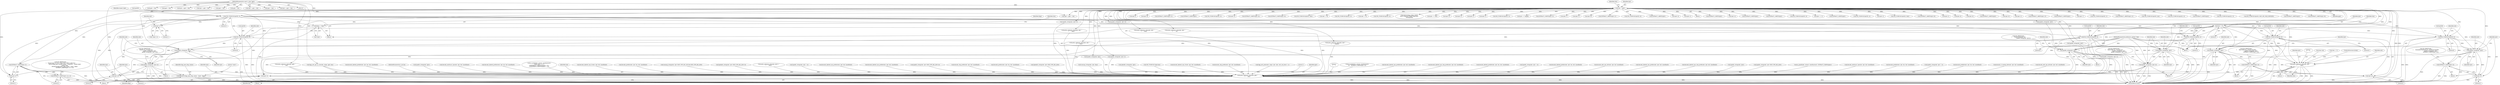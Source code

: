 digraph "0_tcpdump_af2cf04a9394c1a56227c2289ae8da262828294a@array" {
"1002414" [label="(Call,ND_TCHECK2(tptr[0], 5))"];
"1000143" [label="(Call,tptr = pptr)"];
"1000128" [label="(MethodParameterIn,const u_char *pptr)"];
"1002422" [label="(Call,tptr+1)"];
"1002425" [label="(Call,flags = *tptr)"];
"1002445" [label="(Call,bittok2str(bgp_pmsi_flag_values, \"none\", flags))"];
"1002450" [label="(Call,EXTRACT_24BITS(tptr+2))"];
"1002449" [label="(Call,EXTRACT_24BITS(tptr+2)>>4)"];
"1002451" [label="(Call,tptr+2)"];
"1002455" [label="(Call,tptr +=5)"];
"1002466" [label="(Call,ND_TCHECK2(tptr[0], 8))"];
"1002477" [label="(Call,ipaddr_string(ndo, tptr))"];
"1002480" [label="(Call,ipaddr_string(ndo, tptr+4))"];
"1002940" [label="(Call,print_unknown_data(ndo, pptr, \"\n\t    \", len))"];
"1002482" [label="(Call,tptr+4)"];
"1002487" [label="(Call,ND_TCHECK2(tptr[0], 8))"];
"1002498" [label="(Call,ipaddr_string(ndo, tptr))"];
"1002501" [label="(Call,ipaddr_string(ndo, tptr+4))"];
"1002503" [label="(Call,tptr+4)"];
"1002508" [label="(Call,ND_TCHECK2(tptr[0], 4))"];
"1002518" [label="(Call,ipaddr_string(ndo, tptr))"];
"1002524" [label="(Call,ND_TCHECK2(tptr[0], 8))"];
"1002535" [label="(Call,ipaddr_string(ndo, tptr))"];
"1002538" [label="(Call,EXTRACT_32BITS(tptr+4))"];
"1002539" [label="(Call,tptr+4)"];
"1002544" [label="(Call,ND_TCHECK2(tptr[0], 8))"];
"1002555" [label="(Call,ipaddr_string(ndo, tptr))"];
"1002558" [label="(Call,EXTRACT_32BITS(tptr+4))"];
"1002559" [label="(Call,tptr+4)"];
"1002571" [label="(Call,print_unknown_data(ndo, tptr, \"\n\t      \", tlen))"];
"1002110" [label="(Call,tptr-3)"];
"1002266" [label="(Call,tptr+6)"];
"1002498" [label="(Call,ipaddr_string(ndo, tptr))"];
"1002476" [label="(Block,)"];
"1002261" [label="(Call,EXTRACT_32BITS(tptr+2))"];
"1001837" [label="(Call,decode_prefix6(ndo, tptr, len, buf, sizeof(buf)))"];
"1002446" [label="(Identifier,bgp_pmsi_flag_values)"];
"1000568" [label="(Call,ipaddr_string(ndo, tptr))"];
"1000494" [label="(Call,EXTRACT_32BITS(tptr))"];
"1002397" [label="(Call,print_unknown_data(ndo, tptr, \"\n\t      \", 8))"];
"1000332" [label="(Call,ipaddr_string(ndo, tptr))"];
"1002467" [label="(Call,tptr[0])"];
"1000322" [label="(Call,ND_TCHECK2(tptr[0], 4))"];
"1002453" [label="(Literal,2)"];
"1002219" [label="(Call,tptr+4)"];
"1002376" [label="(Call,EXTRACT_16BITS(tptr+4))"];
"1002218" [label="(Call,EXTRACT_32BITS(tptr+4))"];
"1001981" [label="(Call,decode_clnp_prefix(ndo, tptr, buf, sizeof(buf)))"];
"1000147" [label="(Identifier,tlen)"];
"1001092" [label="(Call,ND_TCHECK2(tptr[0], tlen))"];
"1002535" [label="(Call,ipaddr_string(ndo, tptr))"];
"1000207" [label="(Call,tptr < pptr + len)"];
"1002421" [label="(Call,*(tptr+1))"];
"1002406" [label="(Call,tptr +=8)"];
"1002545" [label="(Call,tptr[0])"];
"1000348" [label="(Call,ND_TCHECK2(tptr[0], 4))"];
"1002238" [label="(Call,ipaddr_string(ndo, tptr+2))"];
"1002222" [label="(Call,ipaddr_string(ndo, tptr+4))"];
"1000543" [label="(Call,tptr +=4)"];
"1002497" [label="(Block,)"];
"1002487" [label="(Call,ND_TCHECK2(tptr[0], 8))"];
"1001634" [label="(Call,print_unknown_data(ndo, tptr, \"\n\t    \", tlen))"];
"1002140" [label="(Call,pptr + len)"];
"1002551" [label="(Identifier,ndo)"];
"1000487" [label="(Call,ND_TCHECK2(tptr[0], 4))"];
"1002576" [label="(ControlStructure,break;)"];
"1000171" [label="(Call,tok2str(bgp_origin_values,\n\t\t\t\t\t\t\"Unknown Origin Typecode\",\n\t\t\t\t\t\ttptr[0]))"];
"1002571" [label="(Call,print_unknown_data(ndo, tptr, \"\n\t      \", tlen))"];
"1002470" [label="(Literal,8)"];
"1001313" [label="(Call,decode_rt_routing_info(ndo, tptr, buf, sizeof(buf)))"];
"1002512" [label="(Literal,4)"];
"1002654" [label="(Call,print_unknown_data(ndo, tptr,\"\n\t      \", length))"];
"1002045" [label="(Call,decode_mdt_vpn_nlri(ndo, tptr, buf, sizeof(buf)))"];
"1002534" [label="(Block,)"];
"1001877" [label="(Call,decode_labeled_prefix6(ndo, tptr, len, buf, sizeof(buf)))"];
"1000129" [label="(MethodParameterIn,u_int len)"];
"1002501" [label="(Call,ipaddr_string(ndo, tptr+4))"];
"1002520" [label="(Identifier,tptr)"];
"1002420" [label="(Identifier,tunnel_type)"];
"1002466" [label="(Call,ND_TCHECK2(tptr[0], 8))"];
"1002484" [label="(Literal,4)"];
"1002560" [label="(Identifier,tptr)"];
"1001116" [label="(Call,tptr += tlen)"];
"1002373" [label="(Call,tptr+3)"];
"1002451" [label="(Call,tptr+2)"];
"1000768" [label="(Call,ipaddr_string(ndo, tptr))"];
"1002077" [label="(Call,decode_multicast_vpn(ndo, tptr, buf, sizeof(buf)))"];
"1002572" [label="(Identifier,ndo)"];
"1002368" [label="(Call,tptr+2)"];
"1001241" [label="(Call,decode_labeled_prefix4(ndo, tptr, len, buf, sizeof(buf)))"];
"1000259" [label="(Call,as_printf(ndo, astostr, sizeof(astostr),\n\t\t\t\tas_size == 2 ?\n\t\t\t\tEXTRACT_16BITS(&tptr[2 + i]) :\n\t\t\t\tEXTRACT_32BITS(&tptr[2 + i])))"];
"1002504" [label="(Identifier,tptr)"];
"1002303" [label="(Call,ipaddr_string(ndo, tptr+2))"];
"1002941" [label="(Identifier,ndo)"];
"1002556" [label="(Identifier,ndo)"];
"1002921" [label="(Call,print_unknown_data(ndo, pptr, \"\n\t    \", len))"];
"1002471" [label="(Call,ND_PRINT((ndo, \"\n\t      Sender %s, P-Group %s\",\n                           ipaddr_string(ndo, tptr),\n                           ipaddr_string(ndo, tptr+4))))"];
"1002488" [label="(Call,tptr[0])"];
"1002276" [label="(Call,tptr+2)"];
"1002319" [label="(Call,tptr+2)"];
"1000616" [label="(Call,ND_TCHECK2(tptr[0], 3))"];
"1002574" [label="(Literal,\"\n\t      \")"];
"1002659" [label="(Call,tptr += length)"];
"1002275" [label="(Call,EXTRACT_32BITS(tptr+2))"];
"1001949" [label="(Call,decode_labeled_vpn_l2(ndo, tptr, buf, sizeof(buf)))"];
"1002505" [label="(Literal,4)"];
"1000146" [label="(Call,tlen=len)"];
"1002538" [label="(Call,EXTRACT_32BITS(tptr+4))"];
"1002518" [label="(Call,ipaddr_string(ndo, tptr))"];
"1002601" [label="(Call,tptr+1)"];
"1002454" [label="(Literal,4)"];
"1002388" [label="(Call,tptr+2)"];
"1002515" [label="(Identifier,ndo)"];
"1002423" [label="(Identifier,tptr)"];
"1002350" [label="(Call,tptr+6)"];
"1002600" [label="(Call,EXTRACT_16BITS(tptr+1))"];
"1002508" [label="(Call,ND_TCHECK2(tptr[0], 4))"];
"1002940" [label="(Call,print_unknown_data(ndo, pptr, \"\n\t    \", len))"];
"1002950" [label="(MethodReturn,RET)"];
"1002450" [label="(Call,EXTRACT_24BITS(tptr+2))"];
"1000144" [label="(Identifier,tptr)"];
"1002447" [label="(Literal,\"none\")"];
"1001725" [label="(Call,decode_prefix4(ndo, tptr, len, buf, sizeof(buf)))"];
"1001019" [label="(Call,isonsap_string(ndo, tptr+BGP_VPN_RD_LEN,tlen-BGP_VPN_RD_LEN))"];
"1000446" [label="(Call,ND_TCHECK2(tptr[0], 8))"];
"1002478" [label="(Identifier,ndo)"];
"1002548" [label="(Literal,8)"];
"1002452" [label="(Identifier,tptr)"];
"1000128" [label="(MethodParameterIn,const u_char *pptr)"];
"1002449" [label="(Call,EXTRACT_24BITS(tptr+2)>>4)"];
"1000407" [label="(Call,EXTRACT_16BITS(tptr))"];
"1002418" [label="(Literal,5)"];
"1002224" [label="(Call,tptr+4)"];
"1002305" [label="(Call,tptr+2)"];
"1002482" [label="(Call,tptr+4)"];
"1001077" [label="(Call,ip6addr_string(ndo, tptr+BGP_VPN_RD_LEN+3))"];
"1000131" [label="(Block,)"];
"1002128" [label="(Call,print_unknown_data(ndo, tptr-3, \"\n\t    \", tlen))"];
"1000429" [label="(Call,ipaddr_string(ndo, tptr + 4))"];
"1002557" [label="(Identifier,tptr)"];
"1002509" [label="(Call,tptr[0])"];
"1000462" [label="(Call,EXTRACT_32BITS(tptr))"];
"1001281" [label="(Call,decode_labeled_vpn_prefix4(ndo, tptr, buf, sizeof(buf)))"];
"1002483" [label="(Identifier,tptr)"];
"1002377" [label="(Call,tptr+4)"];
"1000358" [label="(Call,EXTRACT_32BITS(tptr))"];
"1002411" [label="(Block,)"];
"1001917" [label="(Call,decode_labeled_vpn_prefix6(ndo, tptr, buf, sizeof(buf)))"];
"1000143" [label="(Call,tptr = pptr)"];
"1001048" [label="(Call,ipaddr_string(ndo, tptr+BGP_VPN_RD_LEN+4))"];
"1002448" [label="(Identifier,flags)"];
"1001553" [label="(Call,decode_clnp_prefix(ndo, tptr, buf, sizeof(buf)))"];
"1002457" [label="(Literal,5)"];
"1002544" [label="(Call,ND_TCHECK2(tptr[0], 8))"];
"1002513" [label="(Call,ND_PRINT((ndo, \"\n\t      Tunnel-Endpoint %s\",\n                           ipaddr_string(ndo, tptr))))"];
"1002425" [label="(Call,flags = *tptr)"];
"1002456" [label="(Identifier,tptr)"];
"1002477" [label="(Call,ipaddr_string(ndo, tptr))"];
"1002455" [label="(Call,tptr +=5)"];
"1001201" [label="(Call,decode_prefix4(ndo, tptr, len, buf, sizeof(buf)))"];
"1002458" [label="(Call,tlen -= 5)"];
"1002491" [label="(Literal,8)"];
"1000910" [label="(Call,ip6addr_string(ndo, tptr+BGP_VPN_RD_LEN))"];
"1001666" [label="(Call,EXTRACT_16BITS(tptr))"];
"1002524" [label="(Call,ND_TCHECK2(tptr[0], 8))"];
"1000978" [label="(Call,isonsap_string(ndo, tptr, tlen))"];
"1002541" [label="(Literal,4)"];
"1000558" [label="(Call,ND_TCHECK2(tptr[0], 4))"];
"1002549" [label="(Call,ND_PRINT((ndo, \"\n\t      Extended-Tunnel-ID %s, P2MP-ID 0x%08x\",\n                           ipaddr_string(ndo, tptr),\n                           EXTRACT_32BITS(tptr+4))))"];
"1002604" [label="(Call,tptr += 3)"];
"1002525" [label="(Call,tptr[0])"];
"1001188" [label="(Call,pptr + len)"];
"1001710" [label="(Call,tptr < pptr + len)"];
"1002317" [label="(Call,ipaddr_string(ndo, tptr+2))"];
"1002479" [label="(Identifier,tptr)"];
"1002519" [label="(Identifier,ndo)"];
"1002138" [label="(Call,tptr = pptr + len)"];
"1000683" [label="(Call,print_unknown_data(ndo, tptr, \"\n\t    \", tlen))"];
"1002879" [label="(Call,EXTRACT_32BITS(tptr))"];
"1000126" [label="(MethodParameterIn,netdissect_options *ndo)"];
"1002528" [label="(Literal,8)"];
"1002558" [label="(Call,EXTRACT_32BITS(tptr+4))"];
"1002575" [label="(Identifier,tlen)"];
"1002426" [label="(Identifier,flags)"];
"1000588" [label="(Call,ND_TCHECK2(tptr[0], 4))"];
"1002463" [label="(Block,)"];
"1002240" [label="(Call,tptr+2)"];
"1002430" [label="(Identifier,tlen)"];
"1000862" [label="(Call,ip6addr_string(ndo, tptr))"];
"1002414" [label="(Call,ND_TCHECK2(tptr[0], 5))"];
"1002936" [label="(Call,ND_TCHECK2(*pptr,len))"];
"1000664" [label="(Call,ND_TCHECK2(tptr[0], tlen))"];
"1002243" [label="(Call,EXTRACT_16BITS(tptr+6))"];
"1002537" [label="(Identifier,tptr)"];
"1002540" [label="(Identifier,tptr)"];
"1002214" [label="(Call,tptr+2)"];
"1002244" [label="(Call,tptr+6)"];
"1001521" [label="(Call,decode_labeled_vpn_l2(ndo, tptr, buf, sizeof(buf)))"];
"1002503" [label="(Call,tptr+4)"];
"1002427" [label="(Call,*tptr)"];
"1002473" [label="(Identifier,ndo)"];
"1002529" [label="(Call,ND_PRINT((ndo, \"\n\t      Root-Node %s, LSP-ID 0x%08x\",\n                           ipaddr_string(ndo, tptr),\n                           EXTRACT_32BITS(tptr+4))))"];
"1002344" [label="(Call,tptr+6)"];
"1001111" [label="(Call,print_unknown_data(ndo, tptr, \"\n\t    \", tlen))"];
"1002828" [label="(Call,bgp_attr_print(ndo, atype, tptr, alen, attr_set_level + 1))"];
"1000623" [label="(Call,EXTRACT_16BITS(tptr))"];
"1002946" [label="(Literal,1)"];
"1002494" [label="(Identifier,ndo)"];
"1000201" [label="(Call,bgp_attr_get_as_size(ndo, atype, pptr, len))"];
"1001712" [label="(Call,pptr + len)"];
"1002327" [label="(Call,tptr+6)"];
"1002432" [label="(Call,ND_PRINT((ndo, \"\n\t    Tunnel-type %s (%u), Flags [%s], MPLS Label %u\",\n                       tok2str(bgp_pmsi_tunnel_values, \"Unknown\", tunnel_type),\n                       tunnel_type,\n                       bittok2str(bgp_pmsi_flag_values, \"none\", flags),\n                       EXTRACT_24BITS(tptr+2)>>4)))"];
"1002531" [label="(Identifier,ndo)"];
"1002559" [label="(Call,tptr+4)"];
"1002942" [label="(Identifier,pptr)"];
"1002943" [label="(Literal,\"\n\t    \")"];
"1002256" [label="(Call,as_printf(ndo, astostr, sizeof(astostr),\n\t\t\t    EXTRACT_32BITS(tptr+2)))"];
"1001644" [label="(Call,pptr + len)"];
"1002262" [label="(Call,tptr+2)"];
"1001642" [label="(Call,tptr = pptr + len)"];
"1002480" [label="(Call,ipaddr_string(ndo, tptr+4))"];
"1001489" [label="(Call,decode_labeled_vpn_prefix6(ndo, tptr, buf, sizeof(buf)))"];
"1002539" [label="(Call,tptr+4)"];
"1002561" [label="(Literal,4)"];
"1002013" [label="(Call,decode_labeled_vpn_clnp_prefix(ndo, tptr, buf, sizeof(buf)))"];
"1002387" [label="(Call,EXTRACT_16BITS(tptr+2))"];
"1002687" [label="(Call,EXTRACT_32BITS(tptr))"];
"1002481" [label="(Identifier,ndo)"];
"1001449" [label="(Call,decode_labeled_prefix6(ndo, tptr, len, buf, sizeof(buf)))"];
"1002334" [label="(Call,tptr+7)"];
"1002570" [label="(Block,)"];
"1002170" [label="(Call,ND_TCHECK2(tptr[0], 2))"];
"1002213" [label="(Call,EXTRACT_16BITS(tptr+2))"];
"1002415" [label="(Call,tptr[0])"];
"1002944" [label="(Identifier,len)"];
"1000464" [label="(Call,ipaddr_string(ndo, tptr + 4))"];
"1000386" [label="(Call,ND_TCHECK2(tptr[0], len))"];
"1001765" [label="(Call,decode_labeled_prefix4(ndo, tptr, len, buf, sizeof(buf)))"];
"1001377" [label="(Call,decode_mdt_vpn_nlri(ndo, tptr, buf, sizeof(buf)))"];
"1002422" [label="(Call,tptr+1)"];
"1001805" [label="(Call,decode_labeled_vpn_prefix4(ndo, tptr, buf, sizeof(buf)))"];
"1001585" [label="(Call,decode_labeled_vpn_clnp_prefix(ndo, tptr, buf, sizeof(buf)))"];
"1002667" [label="(Call,ND_TCHECK2(tptr[0], 4))"];
"1002499" [label="(Identifier,ndo)"];
"1000427" [label="(Call,EXTRACT_32BITS(tptr))"];
"1000209" [label="(Call,pptr + len)"];
"1002935" [label="(Block,)"];
"1002459" [label="(Identifier,tlen)"];
"1000956" [label="(Call,ipaddr_string(ndo, tptr))"];
"1001186" [label="(Call,tptr < pptr + len)"];
"1000816" [label="(Call,ipaddr_string(ndo, tptr+BGP_VPN_RD_LEN))"];
"1002589" [label="(Call,ND_TCHECK2(tptr[0], 3))"];
"1002444" [label="(Block,)"];
"1002682" [label="(Call,as_printf(ndo, astostr, sizeof(astostr), EXTRACT_32BITS(tptr)))"];
"1001345" [label="(Call,decode_multicast_vpn(ndo, tptr, buf, sizeof(buf)))"];
"1002555" [label="(Call,ipaddr_string(ndo, tptr))"];
"1000599" [label="(Call,ipaddr_string(ndo, tptr))"];
"1002516" [label="(Block,)"];
"1002445" [label="(Call,bittok2str(bgp_pmsi_flag_values, \"none\", flags))"];
"1002502" [label="(Identifier,ndo)"];
"1002573" [label="(Identifier,tptr)"];
"1002554" [label="(Block,)"];
"1001409" [label="(Call,decode_prefix6(ndo, tptr, len, buf, sizeof(buf)))"];
"1002424" [label="(Literal,1)"];
"1001659" [label="(Call,ND_TCHECK2(tptr[0], BGP_MP_NLRI_MINSIZE))"];
"1002177" [label="(Call,EXTRACT_16BITS(tptr))"];
"1002265" [label="(Call,EXTRACT_16BITS(tptr+6))"];
"1000409" [label="(Call,ipaddr_string(ndo, tptr + 2))"];
"1002492" [label="(Call,ND_PRINT((ndo, \"\n\t      Root-Node %s, P-Group %s\",\n                           ipaddr_string(ndo, tptr),\n                           ipaddr_string(ndo, tptr+4))))"];
"1002536" [label="(Identifier,ndo)"];
"1002500" [label="(Identifier,tptr)"];
"1000145" [label="(Identifier,pptr)"];
"1002414" -> "1002411"  [label="AST: "];
"1002414" -> "1002418"  [label="CFG: "];
"1002415" -> "1002414"  [label="AST: "];
"1002418" -> "1002414"  [label="AST: "];
"1002420" -> "1002414"  [label="CFG: "];
"1002414" -> "1002950"  [label="DDG: "];
"1002414" -> "1002950"  [label="DDG: "];
"1000143" -> "1002414"  [label="DDG: "];
"1002414" -> "1002422"  [label="DDG: "];
"1002414" -> "1002425"  [label="DDG: "];
"1002414" -> "1002450"  [label="DDG: "];
"1002414" -> "1002451"  [label="DDG: "];
"1002414" -> "1002455"  [label="DDG: "];
"1002414" -> "1002466"  [label="DDG: "];
"1002414" -> "1002487"  [label="DDG: "];
"1002414" -> "1002508"  [label="DDG: "];
"1002414" -> "1002524"  [label="DDG: "];
"1002414" -> "1002544"  [label="DDG: "];
"1002414" -> "1002571"  [label="DDG: "];
"1000143" -> "1000131"  [label="AST: "];
"1000143" -> "1000145"  [label="CFG: "];
"1000144" -> "1000143"  [label="AST: "];
"1000145" -> "1000143"  [label="AST: "];
"1000147" -> "1000143"  [label="CFG: "];
"1000143" -> "1002950"  [label="DDG: "];
"1000143" -> "1002950"  [label="DDG: "];
"1000128" -> "1000143"  [label="DDG: "];
"1000143" -> "1000171"  [label="DDG: "];
"1000143" -> "1000207"  [label="DDG: "];
"1000143" -> "1000322"  [label="DDG: "];
"1000143" -> "1000332"  [label="DDG: "];
"1000143" -> "1000348"  [label="DDG: "];
"1000143" -> "1000358"  [label="DDG: "];
"1000143" -> "1000386"  [label="DDG: "];
"1000143" -> "1000407"  [label="DDG: "];
"1000143" -> "1000427"  [label="DDG: "];
"1000143" -> "1000446"  [label="DDG: "];
"1000143" -> "1000462"  [label="DDG: "];
"1000143" -> "1000487"  [label="DDG: "];
"1000143" -> "1000494"  [label="DDG: "];
"1000143" -> "1000543"  [label="DDG: "];
"1000143" -> "1000558"  [label="DDG: "];
"1000143" -> "1000568"  [label="DDG: "];
"1000143" -> "1000588"  [label="DDG: "];
"1000143" -> "1000599"  [label="DDG: "];
"1000143" -> "1000616"  [label="DDG: "];
"1000143" -> "1000623"  [label="DDG: "];
"1000143" -> "1000664"  [label="DDG: "];
"1000143" -> "1000683"  [label="DDG: "];
"1000143" -> "1001092"  [label="DDG: "];
"1000143" -> "1001111"  [label="DDG: "];
"1000143" -> "1001116"  [label="DDG: "];
"1000143" -> "1001634"  [label="DDG: "];
"1000143" -> "1001659"  [label="DDG: "];
"1000143" -> "1001666"  [label="DDG: "];
"1000143" -> "1002110"  [label="DDG: "];
"1000143" -> "1002170"  [label="DDG: "];
"1000143" -> "1002177"  [label="DDG: "];
"1000143" -> "1002213"  [label="DDG: "];
"1000143" -> "1002214"  [label="DDG: "];
"1000143" -> "1002218"  [label="DDG: "];
"1000143" -> "1002219"  [label="DDG: "];
"1000143" -> "1002222"  [label="DDG: "];
"1000143" -> "1002224"  [label="DDG: "];
"1000143" -> "1002238"  [label="DDG: "];
"1000143" -> "1002240"  [label="DDG: "];
"1000143" -> "1002243"  [label="DDG: "];
"1000143" -> "1002244"  [label="DDG: "];
"1000143" -> "1002261"  [label="DDG: "];
"1000143" -> "1002262"  [label="DDG: "];
"1000143" -> "1002265"  [label="DDG: "];
"1000143" -> "1002266"  [label="DDG: "];
"1000143" -> "1002275"  [label="DDG: "];
"1000143" -> "1002276"  [label="DDG: "];
"1000143" -> "1002303"  [label="DDG: "];
"1000143" -> "1002305"  [label="DDG: "];
"1000143" -> "1002317"  [label="DDG: "];
"1000143" -> "1002319"  [label="DDG: "];
"1000143" -> "1002327"  [label="DDG: "];
"1000143" -> "1002334"  [label="DDG: "];
"1000143" -> "1002344"  [label="DDG: "];
"1000143" -> "1002350"  [label="DDG: "];
"1000143" -> "1002368"  [label="DDG: "];
"1000143" -> "1002373"  [label="DDG: "];
"1000143" -> "1002376"  [label="DDG: "];
"1000143" -> "1002377"  [label="DDG: "];
"1000143" -> "1002387"  [label="DDG: "];
"1000143" -> "1002388"  [label="DDG: "];
"1000143" -> "1002397"  [label="DDG: "];
"1000143" -> "1002406"  [label="DDG: "];
"1000143" -> "1002422"  [label="DDG: "];
"1000143" -> "1002450"  [label="DDG: "];
"1000143" -> "1002451"  [label="DDG: "];
"1000143" -> "1002455"  [label="DDG: "];
"1000143" -> "1002466"  [label="DDG: "];
"1000143" -> "1002477"  [label="DDG: "];
"1000143" -> "1002487"  [label="DDG: "];
"1000143" -> "1002498"  [label="DDG: "];
"1000143" -> "1002508"  [label="DDG: "];
"1000143" -> "1002518"  [label="DDG: "];
"1000143" -> "1002524"  [label="DDG: "];
"1000143" -> "1002535"  [label="DDG: "];
"1000143" -> "1002544"  [label="DDG: "];
"1000143" -> "1002555"  [label="DDG: "];
"1000143" -> "1002571"  [label="DDG: "];
"1000143" -> "1002589"  [label="DDG: "];
"1000143" -> "1002600"  [label="DDG: "];
"1000143" -> "1002601"  [label="DDG: "];
"1000143" -> "1002604"  [label="DDG: "];
"1000143" -> "1002654"  [label="DDG: "];
"1000143" -> "1002659"  [label="DDG: "];
"1000143" -> "1002667"  [label="DDG: "];
"1000143" -> "1002687"  [label="DDG: "];
"1000143" -> "1002879"  [label="DDG: "];
"1000128" -> "1000125"  [label="AST: "];
"1000128" -> "1002950"  [label="DDG: "];
"1000128" -> "1000201"  [label="DDG: "];
"1000128" -> "1000207"  [label="DDG: "];
"1000128" -> "1000209"  [label="DDG: "];
"1000128" -> "1001186"  [label="DDG: "];
"1000128" -> "1001188"  [label="DDG: "];
"1000128" -> "1001642"  [label="DDG: "];
"1000128" -> "1001644"  [label="DDG: "];
"1000128" -> "1001710"  [label="DDG: "];
"1000128" -> "1001712"  [label="DDG: "];
"1000128" -> "1002138"  [label="DDG: "];
"1000128" -> "1002140"  [label="DDG: "];
"1000128" -> "1002921"  [label="DDG: "];
"1000128" -> "1002940"  [label="DDG: "];
"1002422" -> "1002421"  [label="AST: "];
"1002422" -> "1002424"  [label="CFG: "];
"1002423" -> "1002422"  [label="AST: "];
"1002424" -> "1002422"  [label="AST: "];
"1002421" -> "1002422"  [label="CFG: "];
"1002425" -> "1002411"  [label="AST: "];
"1002425" -> "1002427"  [label="CFG: "];
"1002426" -> "1002425"  [label="AST: "];
"1002427" -> "1002425"  [label="AST: "];
"1002430" -> "1002425"  [label="CFG: "];
"1002425" -> "1002950"  [label="DDG: "];
"1002425" -> "1002445"  [label="DDG: "];
"1002445" -> "1002444"  [label="AST: "];
"1002445" -> "1002448"  [label="CFG: "];
"1002446" -> "1002445"  [label="AST: "];
"1002447" -> "1002445"  [label="AST: "];
"1002448" -> "1002445"  [label="AST: "];
"1002452" -> "1002445"  [label="CFG: "];
"1002445" -> "1002950"  [label="DDG: "];
"1002445" -> "1002950"  [label="DDG: "];
"1002445" -> "1002950"  [label="DDG: "];
"1002450" -> "1002449"  [label="AST: "];
"1002450" -> "1002451"  [label="CFG: "];
"1002451" -> "1002450"  [label="AST: "];
"1002454" -> "1002450"  [label="CFG: "];
"1002450" -> "1002950"  [label="DDG: "];
"1002450" -> "1002449"  [label="DDG: "];
"1002449" -> "1002444"  [label="AST: "];
"1002449" -> "1002454"  [label="CFG: "];
"1002454" -> "1002449"  [label="AST: "];
"1002432" -> "1002449"  [label="CFG: "];
"1002449" -> "1002950"  [label="DDG: "];
"1002449" -> "1002950"  [label="DDG: "];
"1002451" -> "1002453"  [label="CFG: "];
"1002452" -> "1002451"  [label="AST: "];
"1002453" -> "1002451"  [label="AST: "];
"1002455" -> "1002411"  [label="AST: "];
"1002455" -> "1002457"  [label="CFG: "];
"1002456" -> "1002455"  [label="AST: "];
"1002457" -> "1002455"  [label="AST: "];
"1002459" -> "1002455"  [label="CFG: "];
"1002455" -> "1002950"  [label="DDG: "];
"1002455" -> "1002466"  [label="DDG: "];
"1002455" -> "1002477"  [label="DDG: "];
"1002455" -> "1002487"  [label="DDG: "];
"1002455" -> "1002498"  [label="DDG: "];
"1002455" -> "1002508"  [label="DDG: "];
"1002455" -> "1002518"  [label="DDG: "];
"1002455" -> "1002524"  [label="DDG: "];
"1002455" -> "1002535"  [label="DDG: "];
"1002455" -> "1002544"  [label="DDG: "];
"1002455" -> "1002555"  [label="DDG: "];
"1002455" -> "1002571"  [label="DDG: "];
"1002466" -> "1002463"  [label="AST: "];
"1002466" -> "1002470"  [label="CFG: "];
"1002467" -> "1002466"  [label="AST: "];
"1002470" -> "1002466"  [label="AST: "];
"1002473" -> "1002466"  [label="CFG: "];
"1002466" -> "1002950"  [label="DDG: "];
"1002466" -> "1002950"  [label="DDG: "];
"1002466" -> "1002477"  [label="DDG: "];
"1002466" -> "1002480"  [label="DDG: "];
"1002466" -> "1002482"  [label="DDG: "];
"1002477" -> "1002476"  [label="AST: "];
"1002477" -> "1002479"  [label="CFG: "];
"1002478" -> "1002477"  [label="AST: "];
"1002479" -> "1002477"  [label="AST: "];
"1002481" -> "1002477"  [label="CFG: "];
"1002477" -> "1002950"  [label="DDG: "];
"1000126" -> "1002477"  [label="DDG: "];
"1002477" -> "1002480"  [label="DDG: "];
"1002477" -> "1002480"  [label="DDG: "];
"1002477" -> "1002482"  [label="DDG: "];
"1002480" -> "1002476"  [label="AST: "];
"1002480" -> "1002482"  [label="CFG: "];
"1002481" -> "1002480"  [label="AST: "];
"1002482" -> "1002480"  [label="AST: "];
"1002471" -> "1002480"  [label="CFG: "];
"1002480" -> "1002950"  [label="DDG: "];
"1002480" -> "1002950"  [label="DDG: "];
"1002480" -> "1002950"  [label="DDG: "];
"1000126" -> "1002480"  [label="DDG: "];
"1002480" -> "1002940"  [label="DDG: "];
"1002940" -> "1002935"  [label="AST: "];
"1002940" -> "1002944"  [label="CFG: "];
"1002941" -> "1002940"  [label="AST: "];
"1002942" -> "1002940"  [label="AST: "];
"1002943" -> "1002940"  [label="AST: "];
"1002944" -> "1002940"  [label="AST: "];
"1002946" -> "1002940"  [label="CFG: "];
"1002940" -> "1002950"  [label="DDG: "];
"1002940" -> "1002950"  [label="DDG: "];
"1002940" -> "1002950"  [label="DDG: "];
"1002940" -> "1002950"  [label="DDG: "];
"1002828" -> "1002940"  [label="DDG: "];
"1001837" -> "1002940"  [label="DDG: "];
"1001019" -> "1002940"  [label="DDG: "];
"1002397" -> "1002940"  [label="DDG: "];
"1002501" -> "1002940"  [label="DDG: "];
"1001877" -> "1002940"  [label="DDG: "];
"1002518" -> "1002940"  [label="DDG: "];
"1000259" -> "1002940"  [label="DDG: "];
"1001048" -> "1002940"  [label="DDG: "];
"1001725" -> "1002940"  [label="DDG: "];
"1000683" -> "1002940"  [label="DDG: "];
"1000332" -> "1002940"  [label="DDG: "];
"1002222" -> "1002940"  [label="DDG: "];
"1001765" -> "1002940"  [label="DDG: "];
"1001949" -> "1002940"  [label="DDG: "];
"1001981" -> "1002940"  [label="DDG: "];
"1000568" -> "1002940"  [label="DDG: "];
"1002045" -> "1002940"  [label="DDG: "];
"1000464" -> "1002940"  [label="DDG: "];
"1000910" -> "1002940"  [label="DDG: "];
"1001917" -> "1002940"  [label="DDG: "];
"1002256" -> "1002940"  [label="DDG: "];
"1001409" -> "1002940"  [label="DDG: "];
"1002317" -> "1002940"  [label="DDG: "];
"1001521" -> "1002940"  [label="DDG: "];
"1002682" -> "1002940"  [label="DDG: "];
"1000816" -> "1002940"  [label="DDG: "];
"1000978" -> "1002940"  [label="DDG: "];
"1000768" -> "1002940"  [label="DDG: "];
"1001077" -> "1002940"  [label="DDG: "];
"1001201" -> "1002940"  [label="DDG: "];
"1002077" -> "1002940"  [label="DDG: "];
"1000956" -> "1002940"  [label="DDG: "];
"1000599" -> "1002940"  [label="DDG: "];
"1002555" -> "1002940"  [label="DDG: "];
"1001553" -> "1002940"  [label="DDG: "];
"1002571" -> "1002940"  [label="DDG: "];
"1002238" -> "1002940"  [label="DDG: "];
"1002128" -> "1002940"  [label="DDG: "];
"1001345" -> "1002940"  [label="DDG: "];
"1001634" -> "1002940"  [label="DDG: "];
"1000409" -> "1002940"  [label="DDG: "];
"1002654" -> "1002940"  [label="DDG: "];
"1002013" -> "1002940"  [label="DDG: "];
"1001241" -> "1002940"  [label="DDG: "];
"1001281" -> "1002940"  [label="DDG: "];
"1000862" -> "1002940"  [label="DDG: "];
"1002535" -> "1002940"  [label="DDG: "];
"1001805" -> "1002940"  [label="DDG: "];
"1001449" -> "1002940"  [label="DDG: "];
"1002921" -> "1002940"  [label="DDG: "];
"1002921" -> "1002940"  [label="DDG: "];
"1001585" -> "1002940"  [label="DDG: "];
"1001313" -> "1002940"  [label="DDG: "];
"1000429" -> "1002940"  [label="DDG: "];
"1001489" -> "1002940"  [label="DDG: "];
"1001377" -> "1002940"  [label="DDG: "];
"1001111" -> "1002940"  [label="DDG: "];
"1000201" -> "1002940"  [label="DDG: "];
"1000201" -> "1002940"  [label="DDG: "];
"1002303" -> "1002940"  [label="DDG: "];
"1000126" -> "1002940"  [label="DDG: "];
"1002936" -> "1002940"  [label="DDG: "];
"1000129" -> "1002940"  [label="DDG: "];
"1002482" -> "1002484"  [label="CFG: "];
"1002483" -> "1002482"  [label="AST: "];
"1002484" -> "1002482"  [label="AST: "];
"1002482" -> "1002950"  [label="DDG: "];
"1002487" -> "1002463"  [label="AST: "];
"1002487" -> "1002491"  [label="CFG: "];
"1002488" -> "1002487"  [label="AST: "];
"1002491" -> "1002487"  [label="AST: "];
"1002494" -> "1002487"  [label="CFG: "];
"1002487" -> "1002950"  [label="DDG: "];
"1002487" -> "1002950"  [label="DDG: "];
"1002487" -> "1002498"  [label="DDG: "];
"1002487" -> "1002501"  [label="DDG: "];
"1002487" -> "1002503"  [label="DDG: "];
"1002498" -> "1002497"  [label="AST: "];
"1002498" -> "1002500"  [label="CFG: "];
"1002499" -> "1002498"  [label="AST: "];
"1002500" -> "1002498"  [label="AST: "];
"1002502" -> "1002498"  [label="CFG: "];
"1002498" -> "1002950"  [label="DDG: "];
"1000126" -> "1002498"  [label="DDG: "];
"1002498" -> "1002501"  [label="DDG: "];
"1002498" -> "1002501"  [label="DDG: "];
"1002498" -> "1002503"  [label="DDG: "];
"1002501" -> "1002497"  [label="AST: "];
"1002501" -> "1002503"  [label="CFG: "];
"1002502" -> "1002501"  [label="AST: "];
"1002503" -> "1002501"  [label="AST: "];
"1002492" -> "1002501"  [label="CFG: "];
"1002501" -> "1002950"  [label="DDG: "];
"1002501" -> "1002950"  [label="DDG: "];
"1002501" -> "1002950"  [label="DDG: "];
"1000126" -> "1002501"  [label="DDG: "];
"1002503" -> "1002505"  [label="CFG: "];
"1002504" -> "1002503"  [label="AST: "];
"1002505" -> "1002503"  [label="AST: "];
"1002503" -> "1002950"  [label="DDG: "];
"1002508" -> "1002463"  [label="AST: "];
"1002508" -> "1002512"  [label="CFG: "];
"1002509" -> "1002508"  [label="AST: "];
"1002512" -> "1002508"  [label="AST: "];
"1002515" -> "1002508"  [label="CFG: "];
"1002508" -> "1002950"  [label="DDG: "];
"1002508" -> "1002950"  [label="DDG: "];
"1002508" -> "1002518"  [label="DDG: "];
"1002518" -> "1002516"  [label="AST: "];
"1002518" -> "1002520"  [label="CFG: "];
"1002519" -> "1002518"  [label="AST: "];
"1002520" -> "1002518"  [label="AST: "];
"1002513" -> "1002518"  [label="CFG: "];
"1002518" -> "1002950"  [label="DDG: "];
"1002518" -> "1002950"  [label="DDG: "];
"1002518" -> "1002950"  [label="DDG: "];
"1000126" -> "1002518"  [label="DDG: "];
"1002524" -> "1002463"  [label="AST: "];
"1002524" -> "1002528"  [label="CFG: "];
"1002525" -> "1002524"  [label="AST: "];
"1002528" -> "1002524"  [label="AST: "];
"1002531" -> "1002524"  [label="CFG: "];
"1002524" -> "1002950"  [label="DDG: "];
"1002524" -> "1002950"  [label="DDG: "];
"1002524" -> "1002535"  [label="DDG: "];
"1002524" -> "1002538"  [label="DDG: "];
"1002524" -> "1002539"  [label="DDG: "];
"1002535" -> "1002534"  [label="AST: "];
"1002535" -> "1002537"  [label="CFG: "];
"1002536" -> "1002535"  [label="AST: "];
"1002537" -> "1002535"  [label="AST: "];
"1002540" -> "1002535"  [label="CFG: "];
"1002535" -> "1002950"  [label="DDG: "];
"1002535" -> "1002950"  [label="DDG: "];
"1000126" -> "1002535"  [label="DDG: "];
"1002535" -> "1002538"  [label="DDG: "];
"1002535" -> "1002539"  [label="DDG: "];
"1002538" -> "1002534"  [label="AST: "];
"1002538" -> "1002539"  [label="CFG: "];
"1002539" -> "1002538"  [label="AST: "];
"1002529" -> "1002538"  [label="CFG: "];
"1002538" -> "1002950"  [label="DDG: "];
"1002538" -> "1002950"  [label="DDG: "];
"1002539" -> "1002541"  [label="CFG: "];
"1002540" -> "1002539"  [label="AST: "];
"1002541" -> "1002539"  [label="AST: "];
"1002539" -> "1002950"  [label="DDG: "];
"1002544" -> "1002463"  [label="AST: "];
"1002544" -> "1002548"  [label="CFG: "];
"1002545" -> "1002544"  [label="AST: "];
"1002548" -> "1002544"  [label="AST: "];
"1002551" -> "1002544"  [label="CFG: "];
"1002544" -> "1002950"  [label="DDG: "];
"1002544" -> "1002950"  [label="DDG: "];
"1002544" -> "1002555"  [label="DDG: "];
"1002544" -> "1002558"  [label="DDG: "];
"1002544" -> "1002559"  [label="DDG: "];
"1002555" -> "1002554"  [label="AST: "];
"1002555" -> "1002557"  [label="CFG: "];
"1002556" -> "1002555"  [label="AST: "];
"1002557" -> "1002555"  [label="AST: "];
"1002560" -> "1002555"  [label="CFG: "];
"1002555" -> "1002950"  [label="DDG: "];
"1002555" -> "1002950"  [label="DDG: "];
"1000126" -> "1002555"  [label="DDG: "];
"1002555" -> "1002558"  [label="DDG: "];
"1002555" -> "1002559"  [label="DDG: "];
"1002558" -> "1002554"  [label="AST: "];
"1002558" -> "1002559"  [label="CFG: "];
"1002559" -> "1002558"  [label="AST: "];
"1002549" -> "1002558"  [label="CFG: "];
"1002558" -> "1002950"  [label="DDG: "];
"1002558" -> "1002950"  [label="DDG: "];
"1002559" -> "1002561"  [label="CFG: "];
"1002560" -> "1002559"  [label="AST: "];
"1002561" -> "1002559"  [label="AST: "];
"1002559" -> "1002950"  [label="DDG: "];
"1002571" -> "1002570"  [label="AST: "];
"1002571" -> "1002575"  [label="CFG: "];
"1002572" -> "1002571"  [label="AST: "];
"1002573" -> "1002571"  [label="AST: "];
"1002574" -> "1002571"  [label="AST: "];
"1002575" -> "1002571"  [label="AST: "];
"1002576" -> "1002571"  [label="CFG: "];
"1002571" -> "1002950"  [label="DDG: "];
"1002571" -> "1002950"  [label="DDG: "];
"1002571" -> "1002950"  [label="DDG: "];
"1002571" -> "1002950"  [label="DDG: "];
"1000126" -> "1002571"  [label="DDG: "];
"1002458" -> "1002571"  [label="DDG: "];
"1000146" -> "1002571"  [label="DDG: "];
}
